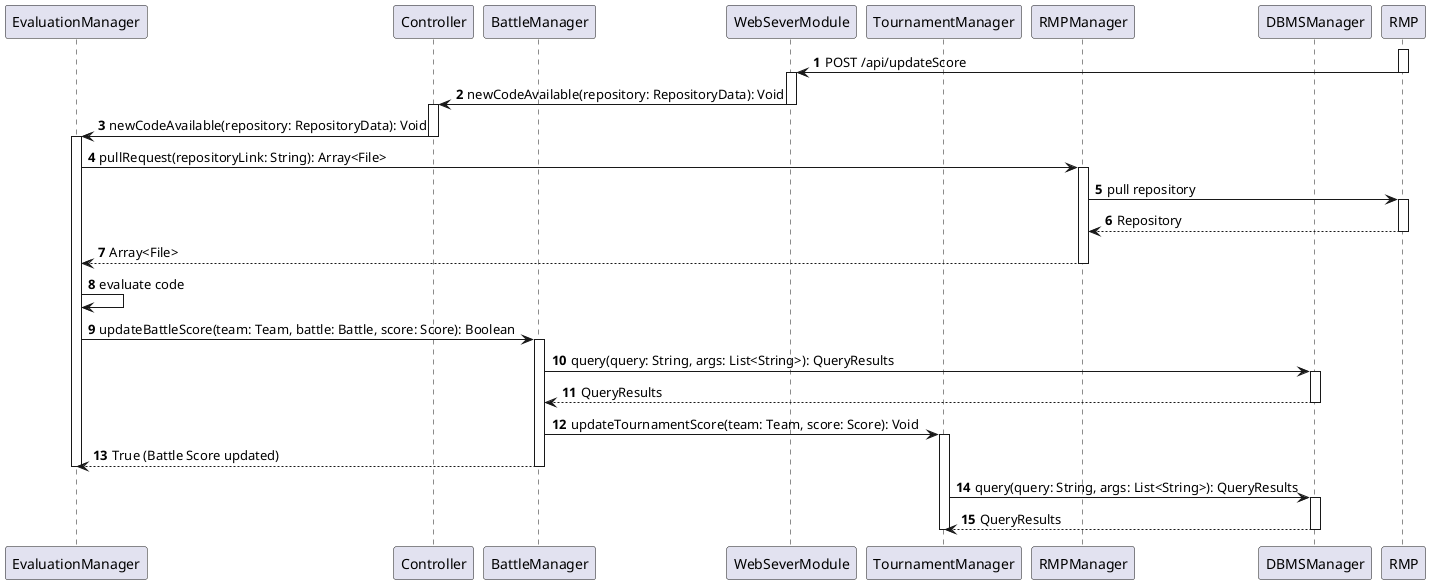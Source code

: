 @startuml

autonumber

participant EvaluationManager as EM
participant Controller as C
participant BattleManager as BM
participant WebSeverModule as WS
participant TournamentManager as TM
participant RMPManager as RMPM
participant DBMSManager as DBMS
participant RMP as RMP

activate RMP
RMP -> WS: POST /api/updateScore
deactivate RMP
activate WS
WS -> C: newCodeAvailable(repository: RepositoryData): Void
deactivate WS
activate C
C -> EM: newCodeAvailable(repository: RepositoryData): Void
deactivate C
activate EM
EM -> RMPM: pullRequest(repositoryLink: String): Array<File>
activate RMPM
RMPM->RMP: pull repository
activate RMP
RMP-->RMPM: Repository
deactivate RMP
RMPM --> EM: Array<File>
deactivate RMPM
EM -> EM: evaluate code
EM -> BM: updateBattleScore(team: Team, battle: Battle, score: Score): Boolean
activate BM
BM->DBMS: query(query: String, args: List<String>): QueryResults
activate DBMS
DBMS-->BM: QueryResults
deactivate DBMS
BM -> TM: updateTournamentScore(team: Team, score: Score): Void
activate TM
BM --> EM: True (Battle Score updated)
deactivate EM
deactivate BM
TM->DBMS: query(query: String, args: List<String>): QueryResults
activate DBMS
DBMS-->TM: QueryResults
deactivate DBMS
deactivate TM

@enduml